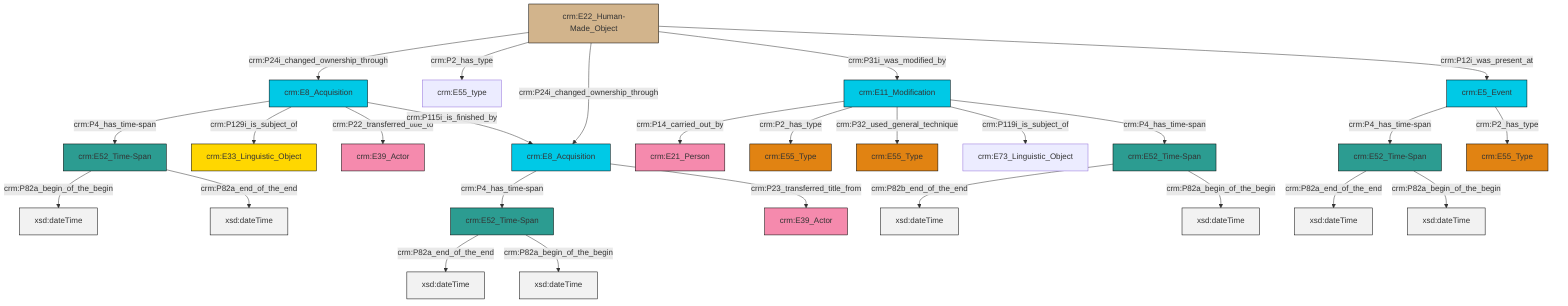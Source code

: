 graph TD
classDef Literal fill:#f2f2f2,stroke:#000000;
classDef CRM_Entity fill:#FFFFFF,stroke:#000000;
classDef Temporal_Entity fill:#00C9E6, stroke:#000000;
classDef Type fill:#E18312, stroke:#000000;
classDef Time-Span fill:#2C9C91, stroke:#000000;
classDef Appellation fill:#FFEB7F, stroke:#000000;
classDef Place fill:#008836, stroke:#000000;
classDef Persistent_Item fill:#B266B2, stroke:#000000;
classDef Conceptual_Object fill:#FFD700, stroke:#000000;
classDef Physical_Thing fill:#D2B48C, stroke:#000000;
classDef Actor fill:#f58aad, stroke:#000000;
classDef PC_Classes fill:#4ce600, stroke:#000000;
classDef Multi fill:#cccccc,stroke:#000000;

4["crm:E11_Modification"]:::Temporal_Entity -->|crm:P14_carried_out_by| 5["crm:E21_Person"]:::Actor
8["crm:E8_Acquisition"]:::Temporal_Entity -->|crm:P4_has_time-span| 9["crm:E52_Time-Span"]:::Time-Span
12["crm:E52_Time-Span"]:::Time-Span -->|crm:P82a_end_of_the_end| 13[xsd:dateTime]:::Literal
10["crm:E22_Human-Made_Object"]:::Physical_Thing -->|crm:P24i_changed_ownership_through| 8["crm:E8_Acquisition"]:::Temporal_Entity
8["crm:E8_Acquisition"]:::Temporal_Entity -->|crm:P129i_is_subject_of| 2["crm:E33_Linguistic_Object"]:::Conceptual_Object
16["crm:E5_Event"]:::Temporal_Entity -->|crm:P4_has_time-span| 12["crm:E52_Time-Span"]:::Time-Span
21["crm:E52_Time-Span"]:::Time-Span -->|crm:P82b_end_of_the_end| 22[xsd:dateTime]:::Literal
8["crm:E8_Acquisition"]:::Temporal_Entity -->|crm:P22_transferred_title_to| 6["crm:E39_Actor"]:::Actor
10["crm:E22_Human-Made_Object"]:::Physical_Thing -->|crm:P2_has_type| 17["crm:E55_type"]:::Default
10["crm:E22_Human-Made_Object"]:::Physical_Thing -->|crm:P24i_changed_ownership_through| 14["crm:E8_Acquisition"]:::Temporal_Entity
10["crm:E22_Human-Made_Object"]:::Physical_Thing -->|crm:P31i_was_modified_by| 4["crm:E11_Modification"]:::Temporal_Entity
24["crm:E52_Time-Span"]:::Time-Span -->|crm:P82a_end_of_the_end| 26[xsd:dateTime]:::Literal
4["crm:E11_Modification"]:::Temporal_Entity -->|crm:P2_has_type| 27["crm:E55_Type"]:::Type
4["crm:E11_Modification"]:::Temporal_Entity -->|crm:P32_used_general_technique| 28["crm:E55_Type"]:::Type
24["crm:E52_Time-Span"]:::Time-Span -->|crm:P82a_begin_of_the_begin| 29[xsd:dateTime]:::Literal
9["crm:E52_Time-Span"]:::Time-Span -->|crm:P82a_begin_of_the_begin| 30[xsd:dateTime]:::Literal
4["crm:E11_Modification"]:::Temporal_Entity -->|crm:P119i_is_subject_of| 0["crm:E73_Linguistic_Object"]:::Default
14["crm:E8_Acquisition"]:::Temporal_Entity -->|crm:P4_has_time-span| 24["crm:E52_Time-Span"]:::Time-Span
21["crm:E52_Time-Span"]:::Time-Span -->|crm:P82a_begin_of_the_begin| 35[xsd:dateTime]:::Literal
9["crm:E52_Time-Span"]:::Time-Span -->|crm:P82a_end_of_the_end| 36[xsd:dateTime]:::Literal
16["crm:E5_Event"]:::Temporal_Entity -->|crm:P2_has_type| 33["crm:E55_Type"]:::Type
14["crm:E8_Acquisition"]:::Temporal_Entity -->|crm:P23_transferred_title_from| 31["crm:E39_Actor"]:::Actor
12["crm:E52_Time-Span"]:::Time-Span -->|crm:P82a_begin_of_the_begin| 40[xsd:dateTime]:::Literal
4["crm:E11_Modification"]:::Temporal_Entity -->|crm:P4_has_time-span| 21["crm:E52_Time-Span"]:::Time-Span
10["crm:E22_Human-Made_Object"]:::Physical_Thing -->|crm:P12i_was_present_at| 16["crm:E5_Event"]:::Temporal_Entity
8["crm:E8_Acquisition"]:::Temporal_Entity -->|crm:P115i_is_finished_by| 14["crm:E8_Acquisition"]:::Temporal_Entity